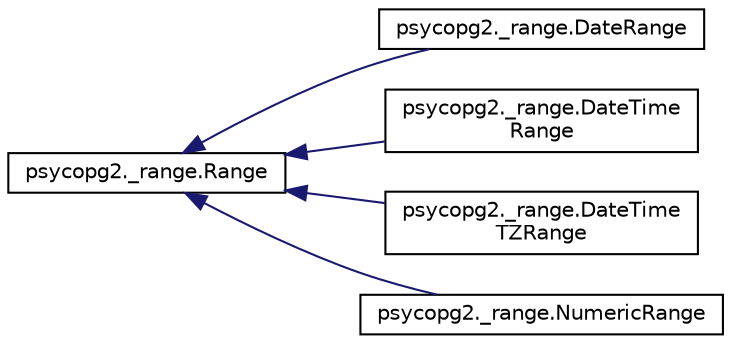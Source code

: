 digraph "Graphical Class Hierarchy"
{
 // LATEX_PDF_SIZE
  edge [fontname="Helvetica",fontsize="10",labelfontname="Helvetica",labelfontsize="10"];
  node [fontname="Helvetica",fontsize="10",shape=record];
  rankdir="LR";
  Node0 [label="psycopg2._range.Range",height=0.2,width=0.4,color="black", fillcolor="white", style="filled",URL="$classpsycopg2_1_1__range_1_1_range.html",tooltip=" "];
  Node0 -> Node1 [dir="back",color="midnightblue",fontsize="10",style="solid",fontname="Helvetica"];
  Node1 [label="psycopg2._range.DateRange",height=0.2,width=0.4,color="black", fillcolor="white", style="filled",URL="$classpsycopg2_1_1__range_1_1_date_range.html",tooltip=" "];
  Node0 -> Node2 [dir="back",color="midnightblue",fontsize="10",style="solid",fontname="Helvetica"];
  Node2 [label="psycopg2._range.DateTime\lRange",height=0.2,width=0.4,color="black", fillcolor="white", style="filled",URL="$classpsycopg2_1_1__range_1_1_date_time_range.html",tooltip=" "];
  Node0 -> Node3 [dir="back",color="midnightblue",fontsize="10",style="solid",fontname="Helvetica"];
  Node3 [label="psycopg2._range.DateTime\lTZRange",height=0.2,width=0.4,color="black", fillcolor="white", style="filled",URL="$classpsycopg2_1_1__range_1_1_date_time_t_z_range.html",tooltip=" "];
  Node0 -> Node4 [dir="back",color="midnightblue",fontsize="10",style="solid",fontname="Helvetica"];
  Node4 [label="psycopg2._range.NumericRange",height=0.2,width=0.4,color="black", fillcolor="white", style="filled",URL="$classpsycopg2_1_1__range_1_1_numeric_range.html",tooltip=" "];
}
